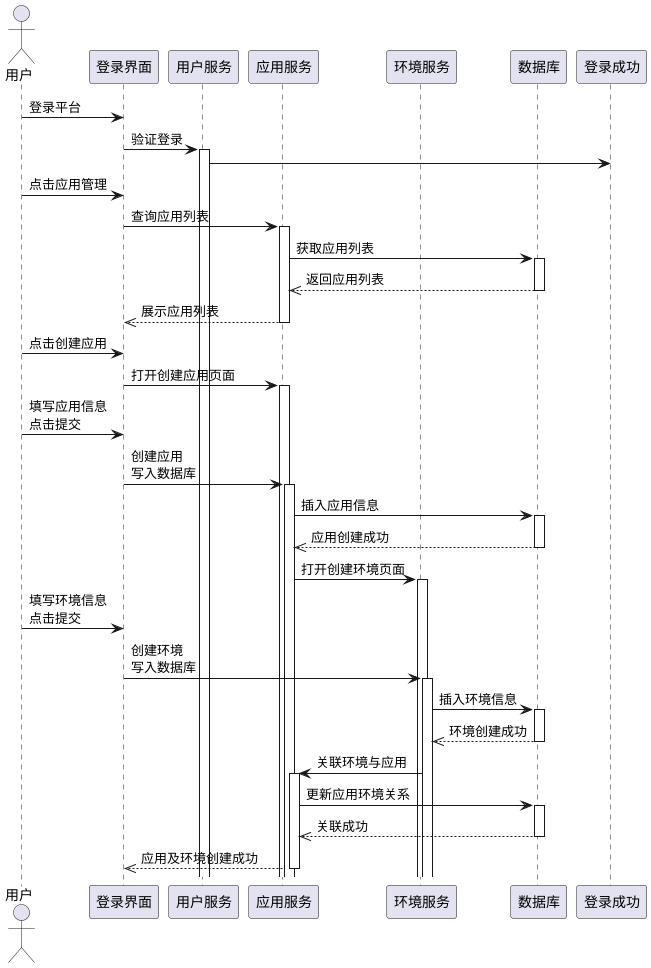 @startuml

actor 用户 as user
participant "登录界面" as loginUI
participant "用户服务" as loginController
participant "应用服务" as appService
participant "环境服务" as envService
participant "数据库" as db

user -> loginUI : 登录平台 

loginUI -> loginController ++ :验证登录
loginController -> 登录成功

user -> loginUI : 点击应用管理
loginUI -> appService ++ :查询应用列表
appService -> db ++ :获取应用列表
db -->> appService -- :返回应用列表
appService -->> loginUI -- :展示应用列表

user -> loginUI : 点击创建应用 
loginUI -> appService ++ : 打开创建应用页面

user -> loginUI : 填写应用信息\n点击提交
loginUI -> appService ++ : 创建应用\n写入数据库
appService -> db ++ : 插入应用信息
db -->> appService -- :应用创建成功 

appService -> envService ++ : 打开创建环境页面

user -> loginUI : 填写环境信息\n点击提交
loginUI -> envService ++ : 创建环境\n写入数据库
envService -> db ++ : 插入环境信息
db -->> envService -- :环境创建成功

envService -> appService ++ :关联环境与应用
appService -> db ++ :更新应用环境关系
db -->> appService -- :关联成功

appService -->> loginUI -- : 应用及环境创建成功

@enduml